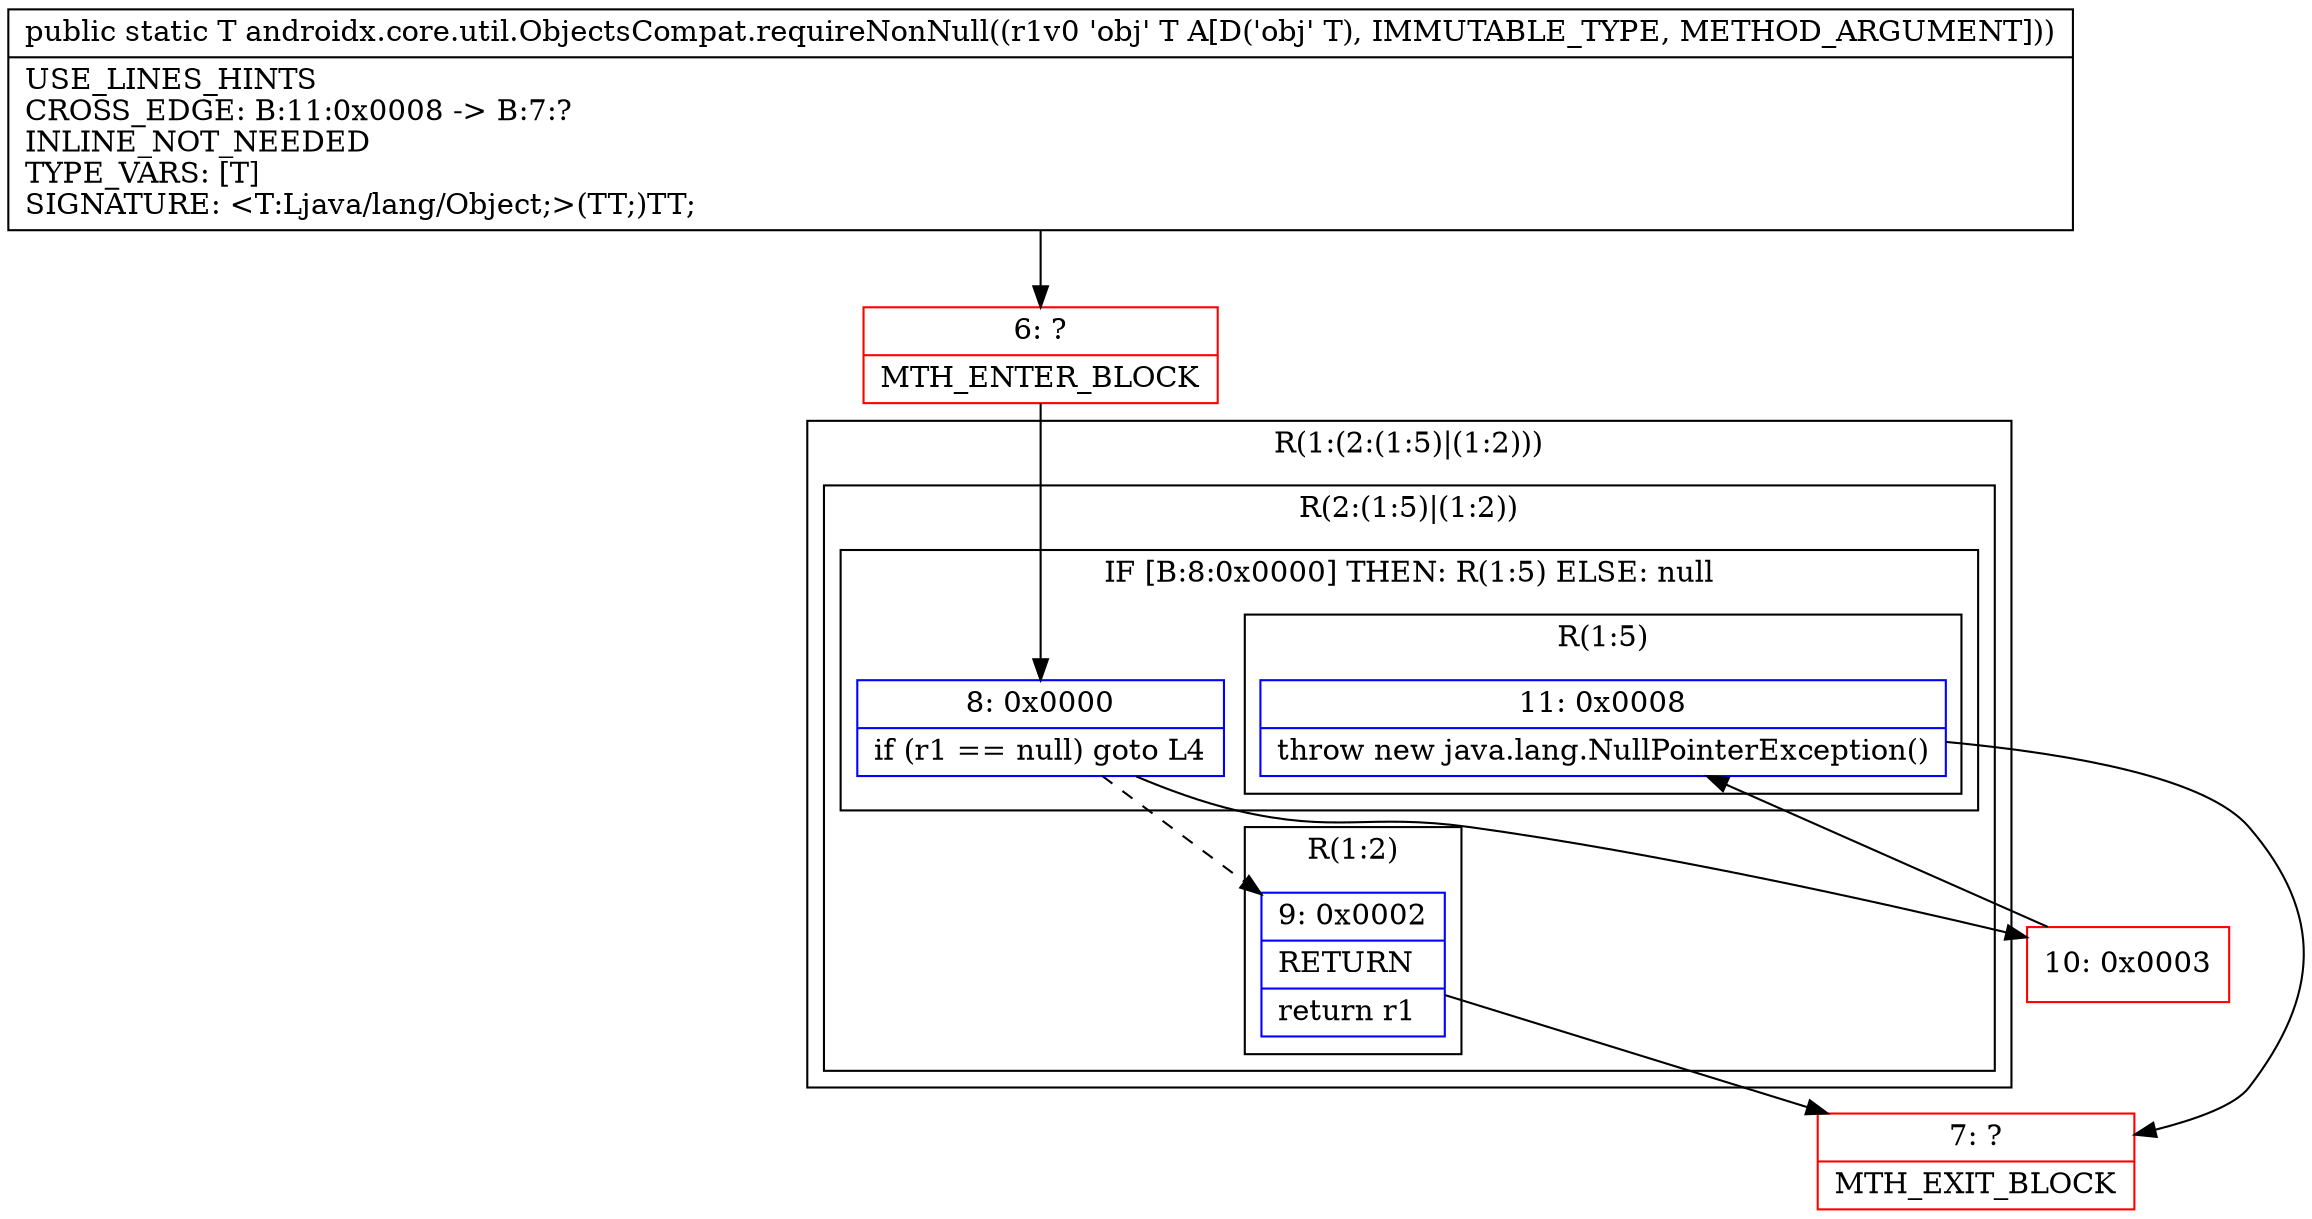 digraph "CFG forandroidx.core.util.ObjectsCompat.requireNonNull(Ljava\/lang\/Object;)Ljava\/lang\/Object;" {
subgraph cluster_Region_1383997776 {
label = "R(1:(2:(1:5)|(1:2)))";
node [shape=record,color=blue];
subgraph cluster_Region_1309068643 {
label = "R(2:(1:5)|(1:2))";
node [shape=record,color=blue];
subgraph cluster_IfRegion_538982303 {
label = "IF [B:8:0x0000] THEN: R(1:5) ELSE: null";
node [shape=record,color=blue];
Node_8 [shape=record,label="{8\:\ 0x0000|if (r1 == null) goto L4\l}"];
subgraph cluster_Region_1928623041 {
label = "R(1:5)";
node [shape=record,color=blue];
Node_11 [shape=record,label="{11\:\ 0x0008|throw new java.lang.NullPointerException()\l}"];
}
}
subgraph cluster_Region_1361295470 {
label = "R(1:2)";
node [shape=record,color=blue];
Node_9 [shape=record,label="{9\:\ 0x0002|RETURN\l|return r1\l}"];
}
}
}
Node_6 [shape=record,color=red,label="{6\:\ ?|MTH_ENTER_BLOCK\l}"];
Node_7 [shape=record,color=red,label="{7\:\ ?|MTH_EXIT_BLOCK\l}"];
Node_10 [shape=record,color=red,label="{10\:\ 0x0003}"];
MethodNode[shape=record,label="{public static T androidx.core.util.ObjectsCompat.requireNonNull((r1v0 'obj' T A[D('obj' T), IMMUTABLE_TYPE, METHOD_ARGUMENT]))  | USE_LINES_HINTS\lCROSS_EDGE: B:11:0x0008 \-\> B:7:?\lINLINE_NOT_NEEDED\lTYPE_VARS: [T]\lSIGNATURE: \<T:Ljava\/lang\/Object;\>(TT;)TT;\l}"];
MethodNode -> Node_6;Node_8 -> Node_9[style=dashed];
Node_8 -> Node_10;
Node_11 -> Node_7;
Node_9 -> Node_7;
Node_6 -> Node_8;
Node_10 -> Node_11;
}

